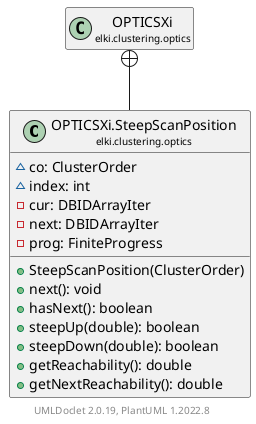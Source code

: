@startuml
    remove .*\.(Instance|Par|Parameterizer|Factory)$
    set namespaceSeparator none
    hide empty fields
    hide empty methods

    class "<size:14>OPTICSXi.SteepScanPosition\n<size:10>elki.clustering.optics" as elki.clustering.optics.OPTICSXi.SteepScanPosition [[OPTICSXi.SteepScanPosition.html]] {
        ~co: ClusterOrder
        ~index: int
        -cur: DBIDArrayIter
        -next: DBIDArrayIter
        -prog: FiniteProgress
        +SteepScanPosition(ClusterOrder)
        +next(): void
        +hasNext(): boolean
        +steepUp(double): boolean
        +steepDown(double): boolean
        +getReachability(): double
        +getNextReachability(): double
    }

    class "<size:14>OPTICSXi\n<size:10>elki.clustering.optics" as elki.clustering.optics.OPTICSXi [[OPTICSXi.html]]

    elki.clustering.optics.OPTICSXi +-- elki.clustering.optics.OPTICSXi.SteepScanPosition

    center footer UMLDoclet 2.0.19, PlantUML 1.2022.8
@enduml
